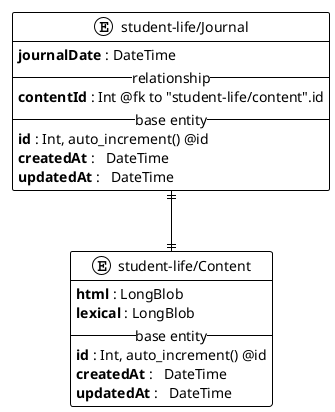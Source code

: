 @startuml student-life
!theme plain

entity "student-life/Journal" {
  **journalDate** : DateTime
  -- relationship --
  **contentId** : Int @fk to "student-life/content".id
  -- base entity --
  **id** : Int, auto_increment() @id
  **createdAt** :   DateTime
  **updatedAt** :   DateTime
}

entity "student-life/Content" {
  **html** : LongBlob
  **lexical** : LongBlob
  -- base entity --
  **id** : Int, auto_increment() @id
  **createdAt** :   DateTime
  **updatedAt** :   DateTime
}

"student-life/Journal" ||--|| "student-life/Content"

@enduml